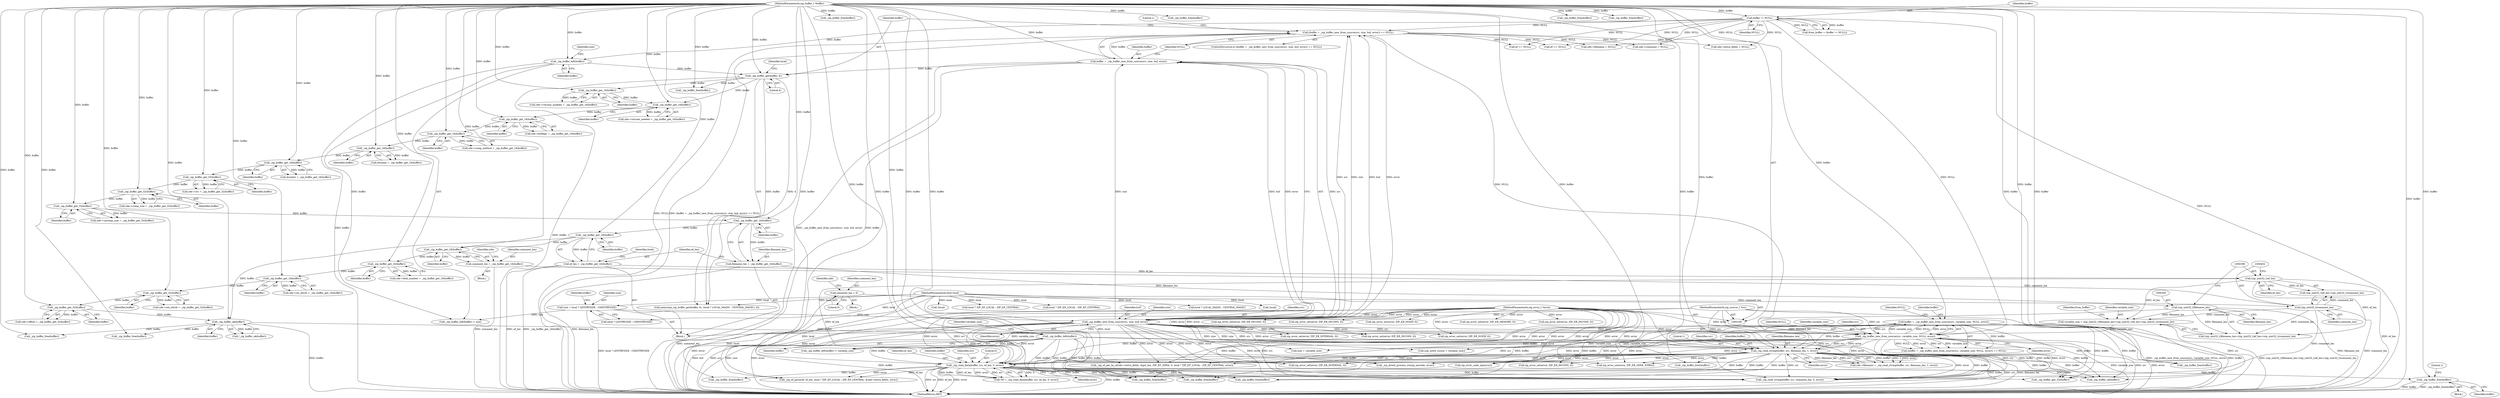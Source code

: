 digraph "0_libzip_2217022b7d1142738656d891e00b3d2d9179b796@API" {
"1000526" [label="(Call,_zip_buffer_free(buffer))"];
"1000511" [label="(Call,_zip_read_data(buffer, src, ef_len, 0, error))"];
"1000426" [label="(Call,buffer = _zip_buffer_new_from_source(src, variable_size, NULL, error))"];
"1000111" [label="(MethodParameterIn,zip_buffer_t *buffer)"];
"1000428" [label="(Call,_zip_buffer_new_from_source(src, variable_size, NULL, error))"];
"1000157" [label="(Call,_zip_buffer_new_from_source(src, size, buf, error))"];
"1000110" [label="(MethodParameterIn,zip_source_t *src)"];
"1000129" [label="(Call,size = local ? LENTRYSIZE : CDENTRYSIZE)"];
"1000112" [label="(MethodParameterIn,bool local)"];
"1000113" [label="(MethodParameterIn,zip_error_t *error)"];
"1000391" [label="(Call,variable_size = (zip_uint32_t)filename_len+(zip_uint32_t)ef_len+(zip_uint32_t)comment_len)"];
"1000394" [label="(Call,(zip_uint32_t)filename_len)"];
"1000261" [label="(Call,filename_len = _zip_buffer_get_16(buffer))"];
"1000263" [label="(Call,_zip_buffer_get_16(buffer))"];
"1000259" [label="(Call,_zip_buffer_get_32(buffer))"];
"1000253" [label="(Call,_zip_buffer_get_32(buffer))"];
"1000247" [label="(Call,_zip_buffer_get_32(buffer))"];
"1000234" [label="(Call,_zip_buffer_get_16(buffer))"];
"1000230" [label="(Call,_zip_buffer_get_16(buffer))"];
"1000226" [label="(Call,_zip_buffer_get_16(buffer))"];
"1000220" [label="(Call,_zip_buffer_get_16(buffer))"];
"1000214" [label="(Call,_zip_buffer_get_16(buffer))"];
"1000202" [label="(Call,_zip_buffer_get_16(buffer))"];
"1000170" [label="(Call,_zip_buffer_get(buffer, 4))"];
"1000140" [label="(Call,_zip_buffer_left(buffer))"];
"1000126" [label="(Call,buffer != NULL)"];
"1000155" [label="(Call,buffer = _zip_buffer_new_from_source(src, size, buf, error))"];
"1000398" [label="(Call,(zip_uint32_t)ef_len)"];
"1000265" [label="(Call,ef_len = _zip_buffer_get_16(buffer))"];
"1000267" [label="(Call,_zip_buffer_get_16(buffer))"];
"1000401" [label="(Call,(zip_uint32_t)comment_len)"];
"1000297" [label="(Call,comment_len = _zip_buffer_get_16(buffer))"];
"1000299" [label="(Call,_zip_buffer_get_16(buffer))"];
"1000272" [label="(Call,comment_len = 0)"];
"1000154" [label="(Call,(buffer = _zip_buffer_new_from_source(src, size, buf, error)) == NULL)"];
"1000445" [label="(Call,_zip_read_string(buffer, src, filename_len, 1, error))"];
"1000409" [label="(Call,_zip_buffer_left(buffer))"];
"1000327" [label="(Call,_zip_buffer_ok(buffer))"];
"1000323" [label="(Call,_zip_buffer_get_32(buffer))"];
"1000317" [label="(Call,_zip_buffer_get_32(buffer))"];
"1000311" [label="(Call,_zip_buffer_get_16(buffer))"];
"1000305" [label="(Call,_zip_buffer_get_16(buffer))"];
"1000432" [label="(Identifier,error)"];
"1000422" [label="(Call,_zip_buffer_free(buffer))"];
"1000227" [label="(Identifier,buffer)"];
"1000433" [label="(Identifier,NULL)"];
"1000171" [label="(Identifier,buffer)"];
"1000141" [label="(Identifier,buffer)"];
"1000307" [label="(Call,zde->int_attrib = _zip_buffer_get_16(buffer))"];
"1000823" [label="(Call,_zip_buffer_free(buffer))"];
"1000160" [label="(Identifier,buf)"];
"1000162" [label="(Identifier,NULL)"];
"1000202" [label="(Call,_zip_buffer_get_16(buffer))"];
"1000129" [label="(Call,size = local ? LENTRYSIZE : CDENTRYSIZE)"];
"1000156" [label="(Identifier,buffer)"];
"1000401" [label="(Call,(zip_uint32_t)comment_len)"];
"1000277" [label="(Identifier,zde)"];
"1000689" [label="(Call,_zip_buffer_free(buffer))"];
"1000330" [label="(Call,zip_error_set(error, ZIP_ER_INTERNAL, 0))"];
"1000327" [label="(Call,_zip_buffer_ok(buffer))"];
"1000518" [label="(Call,ef == NULL)"];
"1000400" [label="(Identifier,ef_len)"];
"1000324" [label="(Identifier,buffer)"];
"1000254" [label="(Identifier,buffer)"];
"1000243" [label="(Call,zde->crc = _zip_buffer_get_32(buffer))"];
"1000300" [label="(Identifier,buffer)"];
"1000210" [label="(Call,zde->version_needed = _zip_buffer_get_16(buffer))"];
"1000157" [label="(Call,_zip_buffer_new_from_source(src, size, buf, error))"];
"1000296" [label="(Block,)"];
"1000448" [label="(Identifier,filename_len)"];
"1000139" [label="(Call,_zip_buffer_left(buffer) < size)"];
"1000431" [label="(Identifier,NULL)"];
"1000159" [label="(Identifier,size)"];
"1000272" [label="(Call,comment_len = 0)"];
"1000859" [label="(Call,size + variable_size)"];
"1000262" [label="(Identifier,filename_len)"];
"1000255" [label="(Call,zde->uncomp_size = _zip_buffer_get_32(buffer))"];
"1000260" [label="(Identifier,buffer)"];
"1000297" [label="(Call,comment_len = _zip_buffer_get_16(buffer))"];
"1000188" [label="(Call,_zip_buffer_free(buffer))"];
"1000221" [label="(Identifier,buffer)"];
"1000267" [label="(Call,_zip_buffer_get_16(buffer))"];
"1000862" [label="(MethodReturn,RET)"];
"1000794" [label="(Call,_zip_buffer_free(buffer))"];
"1000338" [label="(Call,_zip_buffer_free(buffer))"];
"1000301" [label="(Call,zde->disk_number = _zip_buffer_get_16(buffer))"];
"1000328" [label="(Identifier,buffer)"];
"1000326" [label="(Call,!_zip_buffer_ok(buffer))"];
"1000405" [label="(Identifier,from_buffer)"];
"1000527" [label="(Identifier,buffer)"];
"1000471" [label="(Call,_zip_buffer_free(buffer))"];
"1000140" [label="(Call,_zip_buffer_left(buffer))"];
"1000154" [label="(Call,(buffer = _zip_buffer_new_from_source(src, size, buf, error)) == NULL)"];
"1000172" [label="(Literal,4)"];
"1000215" [label="(Identifier,buffer)"];
"1000427" [label="(Identifier,buffer)"];
"1000203" [label="(Identifier,buffer)"];
"1000409" [label="(Call,_zip_buffer_left(buffer))"];
"1000573" [label="(Call,_zip_read_string(buffer, src, comment_len, 0, error))"];
"1000413" [label="(Call,zip_error_set(error, ZIP_ER_INCONS, 0))"];
"1000274" [label="(Literal,0)"];
"1000248" [label="(Identifier,buffer)"];
"1000174" [label="(Identifier,local)"];
"1000234" [label="(Call,_zip_buffer_get_16(buffer))"];
"1000124" [label="(Call,from_buffer = (buffer != NULL))"];
"1000261" [label="(Call,filename_len = _zip_buffer_get_16(buffer))"];
"1000318" [label="(Identifier,buffer)"];
"1000214" [label="(Call,_zip_buffer_get_16(buffer))"];
"1000589" [label="(Call,_zip_buffer_free(buffer))"];
"1000516" [label="(Identifier,error)"];
"1000536" [label="(Call,local ? ZIP_EF_LOCAL : ZIP_EF_CENTRAL)"];
"1000268" [label="(Identifier,buffer)"];
"1000273" [label="(Identifier,comment_len)"];
"1000198" [label="(Call,zde->version_madeby = _zip_buffer_get_16(buffer))"];
"1000450" [label="(Identifier,error)"];
"1000449" [label="(Literal,1)"];
"1000323" [label="(Call,_zip_buffer_get_32(buffer))"];
"1000306" [label="(Identifier,buffer)"];
"1000525" [label="(Block,)"];
"1000127" [label="(Identifier,buffer)"];
"1000513" [label="(Identifier,src)"];
"1000552" [label="(Call,_zip_buffer_free(buffer))"];
"1000408" [label="(Call,_zip_buffer_left(buffer) < variable_size)"];
"1000311" [label="(Call,_zip_buffer_get_16(buffer))"];
"1000266" [label="(Identifier,ef_len)"];
"1000228" [label="(Call,dostime = _zip_buffer_get_16(buffer))"];
"1000270" [label="(Identifier,local)"];
"1000713" [label="(Call,_zip_buffer_free(buffer))"];
"1000170" [label="(Call,_zip_buffer_get(buffer, 4))"];
"1000161" [label="(Identifier,error)"];
"1000610" [label="(Call,zip_error_set(error, ZIP_ER_INCONS, 0))"];
"1000526" [label="(Call,_zip_buffer_free(buffer))"];
"1000777" [label="(Call,_zip_buffer_get_32(buffer))"];
"1000166" [label="(Literal,1)"];
"1000173" [label="(Call,local ? LOCAL_MAGIC : CENTRAL_MAGIC)"];
"1000128" [label="(Identifier,NULL)"];
"1000222" [label="(Call,zde->comp_method = _zip_buffer_get_16(buffer))"];
"1000511" [label="(Call,_zip_read_data(buffer, src, ef_len, 0, error))"];
"1000299" [label="(Call,_zip_buffer_get_16(buffer))"];
"1000376" [label="(Call,zde->filename = NULL)"];
"1000428" [label="(Call,_zip_buffer_new_from_source(src, variable_size, NULL, error))"];
"1000113" [label="(MethodParameterIn,zip_error_t *error)"];
"1000259" [label="(Call,_zip_buffer_get_32(buffer))"];
"1000169" [label="(Call,memcmp(_zip_buffer_get(buffer, 4), (local ? LOCAL_MAGIC : CENTRAL_MAGIC), 4))"];
"1000386" [label="(Call,zde->comment = NULL)"];
"1000515" [label="(Literal,0)"];
"1000235" [label="(Identifier,buffer)"];
"1000196" [label="(Call,!local)"];
"1000425" [label="(Call,(buffer = _zip_buffer_new_from_source(src, variable_size, NULL, error)) == NULL)"];
"1000514" [label="(Identifier,ef_len)"];
"1000144" [label="(Call,zip_error_set(error, ZIP_ER_NOZIP, 0))"];
"1000447" [label="(Identifier,src)"];
"1000841" [label="(Call,_zip_dirent_process_winzip_aes(zde, error))"];
"1000265" [label="(Call,ef_len = _zip_buffer_get_16(buffer))"];
"1000305" [label="(Call,_zip_buffer_get_16(buffer))"];
"1000126" [label="(Call,buffer != NULL)"];
"1000153" [label="(ControlStructure,if ((buffer = _zip_buffer_new_from_source(src, size, buf, error)) == NULL))"];
"1000430" [label="(Identifier,variable_size)"];
"1000394" [label="(Call,(zip_uint32_t)filename_len)"];
"1000303" [label="(Identifier,zde)"];
"1000752" [label="(Call,!local)"];
"1000446" [label="(Identifier,buffer)"];
"1000509" [label="(Call,*ef = _zip_read_data(buffer, src, ef_len, 0, error))"];
"1000492" [label="(Call,zip_error_set(error, ZIP_ER_INCONS, 0))"];
"1000231" [label="(Identifier,buffer)"];
"1000667" [label="(Call,_zip_ef_get_by_id(zde->extra_fields, &got_len, ZIP_EF_ZIP64, 0, local ? ZIP_EF_LOCAL : ZIP_EF_CENTRAL, error))"];
"1000112" [label="(MethodParameterIn,bool local)"];
"1000705" [label="(Call,zip_error_set(error, ZIP_ER_MEMORY, 0))"];
"1000784" [label="(Call,zip_error_set(error, ZIP_ER_INCONS, 0))"];
"1000512" [label="(Identifier,buffer)"];
"1000533" [label="(Call,_zip_ef_parse(ef, ef_len, local ? ZIP_EF_LOCAL : ZIP_EF_CENTRAL, &zde->extra_fields, error))"];
"1000391" [label="(Call,variable_size = (zip_uint32_t)filename_len+(zip_uint32_t)ef_len+(zip_uint32_t)comment_len)"];
"1000131" [label="(Call,local ? LENTRYSIZE : CDENTRYSIZE)"];
"1000249" [label="(Call,zde->comp_size = _zip_buffer_get_32(buffer))"];
"1000429" [label="(Identifier,src)"];
"1000397" [label="(Call,(zip_uint32_t)ef_len+(zip_uint32_t)comment_len)"];
"1000398" [label="(Call,(zip_uint32_t)ef_len)"];
"1000298" [label="(Identifier,comment_len)"];
"1000271" [label="(Block,)"];
"1000111" [label="(MethodParameterIn,zip_buffer_t *buffer)"];
"1000226" [label="(Call,_zip_buffer_get_16(buffer))"];
"1000445" [label="(Call,_zip_read_string(buffer, src, filename_len, 1, error))"];
"1000381" [label="(Call,zde->extra_fields = NULL)"];
"1000459" [label="(Call,zip_error_code_zip(error))"];
"1000530" [label="(Literal,1)"];
"1000142" [label="(Identifier,size)"];
"1000814" [label="(Call,_zip_buffer_free(buffer))"];
"1000130" [label="(Identifier,size)"];
"1000312" [label="(Identifier,buffer)"];
"1000403" [label="(Identifier,comment_len)"];
"1000681" [label="(Call,ef == NULL)"];
"1000253" [label="(Call,_zip_buffer_get_32(buffer))"];
"1000618" [label="(Call,_zip_buffer_free(buffer))"];
"1000832" [label="(Call,zip_error_set(error, ZIP_ER_SEEK, EFBIG))"];
"1000500" [label="(Call,_zip_buffer_free(buffer))"];
"1000317" [label="(Call,_zip_buffer_get_32(buffer))"];
"1000806" [label="(Call,zip_error_set(error, ZIP_ER_INTERNAL, 0))"];
"1000803" [label="(Call,_zip_buffer_ok(buffer))"];
"1000180" [label="(Call,zip_error_set(error, ZIP_ER_NOZIP, 0))"];
"1000232" [label="(Call,dosdate = _zip_buffer_get_16(buffer))"];
"1000396" [label="(Identifier,filename_len)"];
"1000393" [label="(Call,(zip_uint32_t)filename_len+(zip_uint32_t)ef_len+(zip_uint32_t)comment_len)"];
"1000392" [label="(Identifier,variable_size)"];
"1000410" [label="(Identifier,buffer)"];
"1000216" [label="(Call,zde->bitflags = _zip_buffer_get_16(buffer))"];
"1000114" [label="(Block,)"];
"1000441" [label="(Call,zde->filename = _zip_read_string(buffer, src, filename_len, 1, error))"];
"1000264" [label="(Identifier,buffer)"];
"1000313" [label="(Call,zde->ext_attrib = _zip_buffer_get_32(buffer))"];
"1000136" [label="(Identifier,buffer)"];
"1000463" [label="(Call,zip_error_set(error, ZIP_ER_INCONS, 0))"];
"1000247" [label="(Call,_zip_buffer_get_32(buffer))"];
"1000155" [label="(Call,buffer = _zip_buffer_new_from_source(src, size, buf, error))"];
"1000263" [label="(Call,_zip_buffer_get_16(buffer))"];
"1000426" [label="(Call,buffer = _zip_buffer_new_from_source(src, variable_size, NULL, error))"];
"1000220" [label="(Call,_zip_buffer_get_16(buffer))"];
"1000857" [label="(Call,(zip_int64_t)(size + variable_size))"];
"1000158" [label="(Identifier,src)"];
"1000319" [label="(Call,zde->offset = _zip_buffer_get_32(buffer))"];
"1000230" [label="(Call,_zip_buffer_get_16(buffer))"];
"1000675" [label="(Call,local ? ZIP_EF_LOCAL : ZIP_EF_CENTRAL)"];
"1000411" [label="(Identifier,variable_size)"];
"1000110" [label="(MethodParameterIn,zip_source_t *src)"];
"1000526" -> "1000525"  [label="AST: "];
"1000526" -> "1000527"  [label="CFG: "];
"1000527" -> "1000526"  [label="AST: "];
"1000530" -> "1000526"  [label="CFG: "];
"1000526" -> "1000862"  [label="DDG: _zip_buffer_free(buffer)"];
"1000526" -> "1000862"  [label="DDG: buffer"];
"1000511" -> "1000526"  [label="DDG: buffer"];
"1000111" -> "1000526"  [label="DDG: buffer"];
"1000511" -> "1000509"  [label="AST: "];
"1000511" -> "1000516"  [label="CFG: "];
"1000512" -> "1000511"  [label="AST: "];
"1000513" -> "1000511"  [label="AST: "];
"1000514" -> "1000511"  [label="AST: "];
"1000515" -> "1000511"  [label="AST: "];
"1000516" -> "1000511"  [label="AST: "];
"1000509" -> "1000511"  [label="CFG: "];
"1000511" -> "1000862"  [label="DDG: src"];
"1000511" -> "1000862"  [label="DDG: ef_len"];
"1000511" -> "1000862"  [label="DDG: error"];
"1000511" -> "1000862"  [label="DDG: buffer"];
"1000511" -> "1000509"  [label="DDG: 0"];
"1000511" -> "1000509"  [label="DDG: buffer"];
"1000511" -> "1000509"  [label="DDG: ef_len"];
"1000511" -> "1000509"  [label="DDG: error"];
"1000511" -> "1000509"  [label="DDG: src"];
"1000426" -> "1000511"  [label="DDG: buffer"];
"1000445" -> "1000511"  [label="DDG: buffer"];
"1000445" -> "1000511"  [label="DDG: src"];
"1000445" -> "1000511"  [label="DDG: error"];
"1000409" -> "1000511"  [label="DDG: buffer"];
"1000111" -> "1000511"  [label="DDG: buffer"];
"1000157" -> "1000511"  [label="DDG: src"];
"1000157" -> "1000511"  [label="DDG: error"];
"1000428" -> "1000511"  [label="DDG: src"];
"1000428" -> "1000511"  [label="DDG: error"];
"1000110" -> "1000511"  [label="DDG: src"];
"1000398" -> "1000511"  [label="DDG: ef_len"];
"1000113" -> "1000511"  [label="DDG: error"];
"1000511" -> "1000533"  [label="DDG: ef_len"];
"1000511" -> "1000533"  [label="DDG: error"];
"1000511" -> "1000552"  [label="DDG: buffer"];
"1000511" -> "1000573"  [label="DDG: buffer"];
"1000511" -> "1000573"  [label="DDG: src"];
"1000511" -> "1000689"  [label="DDG: buffer"];
"1000511" -> "1000713"  [label="DDG: buffer"];
"1000511" -> "1000777"  [label="DDG: buffer"];
"1000511" -> "1000794"  [label="DDG: buffer"];
"1000511" -> "1000803"  [label="DDG: buffer"];
"1000426" -> "1000425"  [label="AST: "];
"1000426" -> "1000428"  [label="CFG: "];
"1000427" -> "1000426"  [label="AST: "];
"1000428" -> "1000426"  [label="AST: "];
"1000433" -> "1000426"  [label="CFG: "];
"1000426" -> "1000862"  [label="DDG: _zip_buffer_new_from_source(src, variable_size, NULL, error)"];
"1000426" -> "1000862"  [label="DDG: buffer"];
"1000426" -> "1000425"  [label="DDG: buffer"];
"1000111" -> "1000426"  [label="DDG: buffer"];
"1000428" -> "1000426"  [label="DDG: src"];
"1000428" -> "1000426"  [label="DDG: variable_size"];
"1000428" -> "1000426"  [label="DDG: NULL"];
"1000428" -> "1000426"  [label="DDG: error"];
"1000426" -> "1000445"  [label="DDG: buffer"];
"1000426" -> "1000573"  [label="DDG: buffer"];
"1000426" -> "1000689"  [label="DDG: buffer"];
"1000426" -> "1000713"  [label="DDG: buffer"];
"1000426" -> "1000777"  [label="DDG: buffer"];
"1000426" -> "1000794"  [label="DDG: buffer"];
"1000426" -> "1000803"  [label="DDG: buffer"];
"1000111" -> "1000108"  [label="AST: "];
"1000111" -> "1000862"  [label="DDG: buffer"];
"1000111" -> "1000126"  [label="DDG: buffer"];
"1000111" -> "1000140"  [label="DDG: buffer"];
"1000111" -> "1000155"  [label="DDG: buffer"];
"1000111" -> "1000170"  [label="DDG: buffer"];
"1000111" -> "1000188"  [label="DDG: buffer"];
"1000111" -> "1000202"  [label="DDG: buffer"];
"1000111" -> "1000214"  [label="DDG: buffer"];
"1000111" -> "1000220"  [label="DDG: buffer"];
"1000111" -> "1000226"  [label="DDG: buffer"];
"1000111" -> "1000230"  [label="DDG: buffer"];
"1000111" -> "1000234"  [label="DDG: buffer"];
"1000111" -> "1000247"  [label="DDG: buffer"];
"1000111" -> "1000253"  [label="DDG: buffer"];
"1000111" -> "1000259"  [label="DDG: buffer"];
"1000111" -> "1000263"  [label="DDG: buffer"];
"1000111" -> "1000267"  [label="DDG: buffer"];
"1000111" -> "1000299"  [label="DDG: buffer"];
"1000111" -> "1000305"  [label="DDG: buffer"];
"1000111" -> "1000311"  [label="DDG: buffer"];
"1000111" -> "1000317"  [label="DDG: buffer"];
"1000111" -> "1000323"  [label="DDG: buffer"];
"1000111" -> "1000327"  [label="DDG: buffer"];
"1000111" -> "1000338"  [label="DDG: buffer"];
"1000111" -> "1000409"  [label="DDG: buffer"];
"1000111" -> "1000422"  [label="DDG: buffer"];
"1000111" -> "1000445"  [label="DDG: buffer"];
"1000111" -> "1000471"  [label="DDG: buffer"];
"1000111" -> "1000500"  [label="DDG: buffer"];
"1000111" -> "1000552"  [label="DDG: buffer"];
"1000111" -> "1000573"  [label="DDG: buffer"];
"1000111" -> "1000589"  [label="DDG: buffer"];
"1000111" -> "1000618"  [label="DDG: buffer"];
"1000111" -> "1000689"  [label="DDG: buffer"];
"1000111" -> "1000713"  [label="DDG: buffer"];
"1000111" -> "1000777"  [label="DDG: buffer"];
"1000111" -> "1000794"  [label="DDG: buffer"];
"1000111" -> "1000803"  [label="DDG: buffer"];
"1000111" -> "1000814"  [label="DDG: buffer"];
"1000111" -> "1000823"  [label="DDG: buffer"];
"1000428" -> "1000432"  [label="CFG: "];
"1000429" -> "1000428"  [label="AST: "];
"1000430" -> "1000428"  [label="AST: "];
"1000431" -> "1000428"  [label="AST: "];
"1000432" -> "1000428"  [label="AST: "];
"1000428" -> "1000862"  [label="DDG: error"];
"1000428" -> "1000862"  [label="DDG: variable_size"];
"1000428" -> "1000862"  [label="DDG: src"];
"1000428" -> "1000425"  [label="DDG: src"];
"1000428" -> "1000425"  [label="DDG: variable_size"];
"1000428" -> "1000425"  [label="DDG: NULL"];
"1000428" -> "1000425"  [label="DDG: error"];
"1000157" -> "1000428"  [label="DDG: src"];
"1000157" -> "1000428"  [label="DDG: error"];
"1000110" -> "1000428"  [label="DDG: src"];
"1000391" -> "1000428"  [label="DDG: variable_size"];
"1000126" -> "1000428"  [label="DDG: NULL"];
"1000154" -> "1000428"  [label="DDG: NULL"];
"1000113" -> "1000428"  [label="DDG: error"];
"1000428" -> "1000445"  [label="DDG: src"];
"1000428" -> "1000445"  [label="DDG: error"];
"1000428" -> "1000573"  [label="DDG: src"];
"1000428" -> "1000573"  [label="DDG: error"];
"1000428" -> "1000667"  [label="DDG: error"];
"1000428" -> "1000806"  [label="DDG: error"];
"1000428" -> "1000832"  [label="DDG: error"];
"1000428" -> "1000841"  [label="DDG: error"];
"1000428" -> "1000857"  [label="DDG: variable_size"];
"1000428" -> "1000859"  [label="DDG: variable_size"];
"1000157" -> "1000155"  [label="AST: "];
"1000157" -> "1000161"  [label="CFG: "];
"1000158" -> "1000157"  [label="AST: "];
"1000159" -> "1000157"  [label="AST: "];
"1000160" -> "1000157"  [label="AST: "];
"1000161" -> "1000157"  [label="AST: "];
"1000155" -> "1000157"  [label="CFG: "];
"1000157" -> "1000862"  [label="DDG: size"];
"1000157" -> "1000862"  [label="DDG: buf"];
"1000157" -> "1000862"  [label="DDG: src"];
"1000157" -> "1000862"  [label="DDG: error"];
"1000157" -> "1000154"  [label="DDG: src"];
"1000157" -> "1000154"  [label="DDG: size"];
"1000157" -> "1000154"  [label="DDG: buf"];
"1000157" -> "1000154"  [label="DDG: error"];
"1000157" -> "1000155"  [label="DDG: src"];
"1000157" -> "1000155"  [label="DDG: size"];
"1000157" -> "1000155"  [label="DDG: buf"];
"1000157" -> "1000155"  [label="DDG: error"];
"1000110" -> "1000157"  [label="DDG: src"];
"1000129" -> "1000157"  [label="DDG: size"];
"1000113" -> "1000157"  [label="DDG: error"];
"1000157" -> "1000180"  [label="DDG: error"];
"1000157" -> "1000330"  [label="DDG: error"];
"1000157" -> "1000413"  [label="DDG: error"];
"1000157" -> "1000445"  [label="DDG: src"];
"1000157" -> "1000445"  [label="DDG: error"];
"1000157" -> "1000573"  [label="DDG: src"];
"1000157" -> "1000573"  [label="DDG: error"];
"1000157" -> "1000667"  [label="DDG: error"];
"1000157" -> "1000806"  [label="DDG: error"];
"1000157" -> "1000832"  [label="DDG: error"];
"1000157" -> "1000841"  [label="DDG: error"];
"1000157" -> "1000857"  [label="DDG: size"];
"1000157" -> "1000859"  [label="DDG: size"];
"1000110" -> "1000108"  [label="AST: "];
"1000110" -> "1000862"  [label="DDG: src"];
"1000110" -> "1000445"  [label="DDG: src"];
"1000110" -> "1000573"  [label="DDG: src"];
"1000129" -> "1000114"  [label="AST: "];
"1000129" -> "1000131"  [label="CFG: "];
"1000130" -> "1000129"  [label="AST: "];
"1000131" -> "1000129"  [label="AST: "];
"1000136" -> "1000129"  [label="CFG: "];
"1000129" -> "1000862"  [label="DDG: local ? LENTRYSIZE : CDENTRYSIZE"];
"1000112" -> "1000129"  [label="DDG: local"];
"1000129" -> "1000139"  [label="DDG: size"];
"1000112" -> "1000108"  [label="AST: "];
"1000112" -> "1000862"  [label="DDG: local"];
"1000112" -> "1000131"  [label="DDG: local"];
"1000112" -> "1000169"  [label="DDG: local"];
"1000112" -> "1000173"  [label="DDG: local"];
"1000112" -> "1000196"  [label="DDG: local"];
"1000112" -> "1000533"  [label="DDG: local"];
"1000112" -> "1000536"  [label="DDG: local"];
"1000112" -> "1000667"  [label="DDG: local"];
"1000112" -> "1000675"  [label="DDG: local"];
"1000112" -> "1000752"  [label="DDG: local"];
"1000113" -> "1000108"  [label="AST: "];
"1000113" -> "1000862"  [label="DDG: error"];
"1000113" -> "1000144"  [label="DDG: error"];
"1000113" -> "1000180"  [label="DDG: error"];
"1000113" -> "1000330"  [label="DDG: error"];
"1000113" -> "1000413"  [label="DDG: error"];
"1000113" -> "1000445"  [label="DDG: error"];
"1000113" -> "1000459"  [label="DDG: error"];
"1000113" -> "1000463"  [label="DDG: error"];
"1000113" -> "1000492"  [label="DDG: error"];
"1000113" -> "1000533"  [label="DDG: error"];
"1000113" -> "1000573"  [label="DDG: error"];
"1000113" -> "1000610"  [label="DDG: error"];
"1000113" -> "1000667"  [label="DDG: error"];
"1000113" -> "1000705"  [label="DDG: error"];
"1000113" -> "1000784"  [label="DDG: error"];
"1000113" -> "1000806"  [label="DDG: error"];
"1000113" -> "1000832"  [label="DDG: error"];
"1000113" -> "1000841"  [label="DDG: error"];
"1000391" -> "1000114"  [label="AST: "];
"1000391" -> "1000393"  [label="CFG: "];
"1000392" -> "1000391"  [label="AST: "];
"1000393" -> "1000391"  [label="AST: "];
"1000405" -> "1000391"  [label="CFG: "];
"1000391" -> "1000862"  [label="DDG: (zip_uint32_t)filename_len+(zip_uint32_t)ef_len+(zip_uint32_t)comment_len"];
"1000394" -> "1000391"  [label="DDG: filename_len"];
"1000398" -> "1000391"  [label="DDG: ef_len"];
"1000401" -> "1000391"  [label="DDG: comment_len"];
"1000391" -> "1000408"  [label="DDG: variable_size"];
"1000394" -> "1000393"  [label="AST: "];
"1000394" -> "1000396"  [label="CFG: "];
"1000395" -> "1000394"  [label="AST: "];
"1000396" -> "1000394"  [label="AST: "];
"1000399" -> "1000394"  [label="CFG: "];
"1000394" -> "1000862"  [label="DDG: filename_len"];
"1000394" -> "1000393"  [label="DDG: filename_len"];
"1000261" -> "1000394"  [label="DDG: filename_len"];
"1000394" -> "1000445"  [label="DDG: filename_len"];
"1000261" -> "1000114"  [label="AST: "];
"1000261" -> "1000263"  [label="CFG: "];
"1000262" -> "1000261"  [label="AST: "];
"1000263" -> "1000261"  [label="AST: "];
"1000266" -> "1000261"  [label="CFG: "];
"1000261" -> "1000862"  [label="DDG: filename_len"];
"1000263" -> "1000261"  [label="DDG: buffer"];
"1000263" -> "1000264"  [label="CFG: "];
"1000264" -> "1000263"  [label="AST: "];
"1000259" -> "1000263"  [label="DDG: buffer"];
"1000263" -> "1000267"  [label="DDG: buffer"];
"1000259" -> "1000255"  [label="AST: "];
"1000259" -> "1000260"  [label="CFG: "];
"1000260" -> "1000259"  [label="AST: "];
"1000255" -> "1000259"  [label="CFG: "];
"1000259" -> "1000255"  [label="DDG: buffer"];
"1000253" -> "1000259"  [label="DDG: buffer"];
"1000253" -> "1000249"  [label="AST: "];
"1000253" -> "1000254"  [label="CFG: "];
"1000254" -> "1000253"  [label="AST: "];
"1000249" -> "1000253"  [label="CFG: "];
"1000253" -> "1000249"  [label="DDG: buffer"];
"1000247" -> "1000253"  [label="DDG: buffer"];
"1000247" -> "1000243"  [label="AST: "];
"1000247" -> "1000248"  [label="CFG: "];
"1000248" -> "1000247"  [label="AST: "];
"1000243" -> "1000247"  [label="CFG: "];
"1000247" -> "1000243"  [label="DDG: buffer"];
"1000234" -> "1000247"  [label="DDG: buffer"];
"1000234" -> "1000232"  [label="AST: "];
"1000234" -> "1000235"  [label="CFG: "];
"1000235" -> "1000234"  [label="AST: "];
"1000232" -> "1000234"  [label="CFG: "];
"1000234" -> "1000232"  [label="DDG: buffer"];
"1000230" -> "1000234"  [label="DDG: buffer"];
"1000230" -> "1000228"  [label="AST: "];
"1000230" -> "1000231"  [label="CFG: "];
"1000231" -> "1000230"  [label="AST: "];
"1000228" -> "1000230"  [label="CFG: "];
"1000230" -> "1000228"  [label="DDG: buffer"];
"1000226" -> "1000230"  [label="DDG: buffer"];
"1000226" -> "1000222"  [label="AST: "];
"1000226" -> "1000227"  [label="CFG: "];
"1000227" -> "1000226"  [label="AST: "];
"1000222" -> "1000226"  [label="CFG: "];
"1000226" -> "1000222"  [label="DDG: buffer"];
"1000220" -> "1000226"  [label="DDG: buffer"];
"1000220" -> "1000216"  [label="AST: "];
"1000220" -> "1000221"  [label="CFG: "];
"1000221" -> "1000220"  [label="AST: "];
"1000216" -> "1000220"  [label="CFG: "];
"1000220" -> "1000216"  [label="DDG: buffer"];
"1000214" -> "1000220"  [label="DDG: buffer"];
"1000214" -> "1000210"  [label="AST: "];
"1000214" -> "1000215"  [label="CFG: "];
"1000215" -> "1000214"  [label="AST: "];
"1000210" -> "1000214"  [label="CFG: "];
"1000214" -> "1000210"  [label="DDG: buffer"];
"1000202" -> "1000214"  [label="DDG: buffer"];
"1000170" -> "1000214"  [label="DDG: buffer"];
"1000202" -> "1000198"  [label="AST: "];
"1000202" -> "1000203"  [label="CFG: "];
"1000203" -> "1000202"  [label="AST: "];
"1000198" -> "1000202"  [label="CFG: "];
"1000202" -> "1000198"  [label="DDG: buffer"];
"1000170" -> "1000202"  [label="DDG: buffer"];
"1000170" -> "1000169"  [label="AST: "];
"1000170" -> "1000172"  [label="CFG: "];
"1000171" -> "1000170"  [label="AST: "];
"1000172" -> "1000170"  [label="AST: "];
"1000174" -> "1000170"  [label="CFG: "];
"1000170" -> "1000862"  [label="DDG: buffer"];
"1000170" -> "1000169"  [label="DDG: buffer"];
"1000170" -> "1000169"  [label="DDG: 4"];
"1000140" -> "1000170"  [label="DDG: buffer"];
"1000155" -> "1000170"  [label="DDG: buffer"];
"1000170" -> "1000188"  [label="DDG: buffer"];
"1000140" -> "1000139"  [label="AST: "];
"1000140" -> "1000141"  [label="CFG: "];
"1000141" -> "1000140"  [label="AST: "];
"1000142" -> "1000140"  [label="CFG: "];
"1000140" -> "1000862"  [label="DDG: buffer"];
"1000140" -> "1000139"  [label="DDG: buffer"];
"1000126" -> "1000140"  [label="DDG: buffer"];
"1000126" -> "1000124"  [label="AST: "];
"1000126" -> "1000128"  [label="CFG: "];
"1000127" -> "1000126"  [label="AST: "];
"1000128" -> "1000126"  [label="AST: "];
"1000124" -> "1000126"  [label="CFG: "];
"1000126" -> "1000862"  [label="DDG: NULL"];
"1000126" -> "1000124"  [label="DDG: buffer"];
"1000126" -> "1000124"  [label="DDG: NULL"];
"1000126" -> "1000154"  [label="DDG: NULL"];
"1000126" -> "1000376"  [label="DDG: NULL"];
"1000126" -> "1000381"  [label="DDG: NULL"];
"1000126" -> "1000386"  [label="DDG: NULL"];
"1000126" -> "1000518"  [label="DDG: NULL"];
"1000126" -> "1000681"  [label="DDG: NULL"];
"1000155" -> "1000154"  [label="AST: "];
"1000156" -> "1000155"  [label="AST: "];
"1000162" -> "1000155"  [label="CFG: "];
"1000155" -> "1000862"  [label="DDG: _zip_buffer_new_from_source(src, size, buf, error)"];
"1000155" -> "1000862"  [label="DDG: buffer"];
"1000155" -> "1000154"  [label="DDG: buffer"];
"1000398" -> "1000397"  [label="AST: "];
"1000398" -> "1000400"  [label="CFG: "];
"1000399" -> "1000398"  [label="AST: "];
"1000400" -> "1000398"  [label="AST: "];
"1000402" -> "1000398"  [label="CFG: "];
"1000398" -> "1000862"  [label="DDG: ef_len"];
"1000398" -> "1000393"  [label="DDG: ef_len"];
"1000398" -> "1000397"  [label="DDG: ef_len"];
"1000265" -> "1000398"  [label="DDG: ef_len"];
"1000265" -> "1000114"  [label="AST: "];
"1000265" -> "1000267"  [label="CFG: "];
"1000266" -> "1000265"  [label="AST: "];
"1000267" -> "1000265"  [label="AST: "];
"1000270" -> "1000265"  [label="CFG: "];
"1000265" -> "1000862"  [label="DDG: _zip_buffer_get_16(buffer)"];
"1000265" -> "1000862"  [label="DDG: ef_len"];
"1000267" -> "1000265"  [label="DDG: buffer"];
"1000267" -> "1000268"  [label="CFG: "];
"1000268" -> "1000267"  [label="AST: "];
"1000267" -> "1000299"  [label="DDG: buffer"];
"1000267" -> "1000327"  [label="DDG: buffer"];
"1000401" -> "1000397"  [label="AST: "];
"1000401" -> "1000403"  [label="CFG: "];
"1000402" -> "1000401"  [label="AST: "];
"1000403" -> "1000401"  [label="AST: "];
"1000397" -> "1000401"  [label="CFG: "];
"1000401" -> "1000862"  [label="DDG: comment_len"];
"1000401" -> "1000393"  [label="DDG: comment_len"];
"1000401" -> "1000397"  [label="DDG: comment_len"];
"1000297" -> "1000401"  [label="DDG: comment_len"];
"1000272" -> "1000401"  [label="DDG: comment_len"];
"1000401" -> "1000573"  [label="DDG: comment_len"];
"1000297" -> "1000296"  [label="AST: "];
"1000297" -> "1000299"  [label="CFG: "];
"1000298" -> "1000297"  [label="AST: "];
"1000299" -> "1000297"  [label="AST: "];
"1000303" -> "1000297"  [label="CFG: "];
"1000297" -> "1000862"  [label="DDG: comment_len"];
"1000299" -> "1000297"  [label="DDG: buffer"];
"1000299" -> "1000300"  [label="CFG: "];
"1000300" -> "1000299"  [label="AST: "];
"1000299" -> "1000305"  [label="DDG: buffer"];
"1000272" -> "1000271"  [label="AST: "];
"1000272" -> "1000274"  [label="CFG: "];
"1000273" -> "1000272"  [label="AST: "];
"1000274" -> "1000272"  [label="AST: "];
"1000277" -> "1000272"  [label="CFG: "];
"1000272" -> "1000862"  [label="DDG: comment_len"];
"1000154" -> "1000153"  [label="AST: "];
"1000154" -> "1000162"  [label="CFG: "];
"1000162" -> "1000154"  [label="AST: "];
"1000166" -> "1000154"  [label="CFG: "];
"1000171" -> "1000154"  [label="CFG: "];
"1000154" -> "1000862"  [label="DDG: (buffer = _zip_buffer_new_from_source(src, size, buf, error)) == NULL"];
"1000154" -> "1000862"  [label="DDG: NULL"];
"1000154" -> "1000376"  [label="DDG: NULL"];
"1000154" -> "1000381"  [label="DDG: NULL"];
"1000154" -> "1000386"  [label="DDG: NULL"];
"1000154" -> "1000518"  [label="DDG: NULL"];
"1000154" -> "1000681"  [label="DDG: NULL"];
"1000445" -> "1000441"  [label="AST: "];
"1000445" -> "1000450"  [label="CFG: "];
"1000446" -> "1000445"  [label="AST: "];
"1000447" -> "1000445"  [label="AST: "];
"1000448" -> "1000445"  [label="AST: "];
"1000449" -> "1000445"  [label="AST: "];
"1000450" -> "1000445"  [label="AST: "];
"1000441" -> "1000445"  [label="CFG: "];
"1000445" -> "1000862"  [label="DDG: buffer"];
"1000445" -> "1000862"  [label="DDG: src"];
"1000445" -> "1000862"  [label="DDG: filename_len"];
"1000445" -> "1000441"  [label="DDG: buffer"];
"1000445" -> "1000441"  [label="DDG: 1"];
"1000445" -> "1000441"  [label="DDG: error"];
"1000445" -> "1000441"  [label="DDG: filename_len"];
"1000445" -> "1000441"  [label="DDG: src"];
"1000409" -> "1000445"  [label="DDG: buffer"];
"1000445" -> "1000459"  [label="DDG: error"];
"1000445" -> "1000471"  [label="DDG: buffer"];
"1000445" -> "1000492"  [label="DDG: error"];
"1000445" -> "1000500"  [label="DDG: buffer"];
"1000445" -> "1000573"  [label="DDG: buffer"];
"1000445" -> "1000573"  [label="DDG: src"];
"1000445" -> "1000573"  [label="DDG: error"];
"1000445" -> "1000667"  [label="DDG: error"];
"1000445" -> "1000689"  [label="DDG: buffer"];
"1000445" -> "1000713"  [label="DDG: buffer"];
"1000445" -> "1000777"  [label="DDG: buffer"];
"1000445" -> "1000794"  [label="DDG: buffer"];
"1000445" -> "1000803"  [label="DDG: buffer"];
"1000445" -> "1000806"  [label="DDG: error"];
"1000445" -> "1000832"  [label="DDG: error"];
"1000445" -> "1000841"  [label="DDG: error"];
"1000409" -> "1000408"  [label="AST: "];
"1000409" -> "1000410"  [label="CFG: "];
"1000410" -> "1000409"  [label="AST: "];
"1000411" -> "1000409"  [label="CFG: "];
"1000409" -> "1000862"  [label="DDG: buffer"];
"1000409" -> "1000408"  [label="DDG: buffer"];
"1000327" -> "1000409"  [label="DDG: buffer"];
"1000409" -> "1000573"  [label="DDG: buffer"];
"1000409" -> "1000689"  [label="DDG: buffer"];
"1000409" -> "1000713"  [label="DDG: buffer"];
"1000409" -> "1000777"  [label="DDG: buffer"];
"1000409" -> "1000794"  [label="DDG: buffer"];
"1000409" -> "1000803"  [label="DDG: buffer"];
"1000327" -> "1000326"  [label="AST: "];
"1000327" -> "1000328"  [label="CFG: "];
"1000328" -> "1000327"  [label="AST: "];
"1000326" -> "1000327"  [label="CFG: "];
"1000327" -> "1000862"  [label="DDG: buffer"];
"1000327" -> "1000326"  [label="DDG: buffer"];
"1000323" -> "1000327"  [label="DDG: buffer"];
"1000327" -> "1000338"  [label="DDG: buffer"];
"1000327" -> "1000422"  [label="DDG: buffer"];
"1000323" -> "1000319"  [label="AST: "];
"1000323" -> "1000324"  [label="CFG: "];
"1000324" -> "1000323"  [label="AST: "];
"1000319" -> "1000323"  [label="CFG: "];
"1000323" -> "1000319"  [label="DDG: buffer"];
"1000317" -> "1000323"  [label="DDG: buffer"];
"1000317" -> "1000313"  [label="AST: "];
"1000317" -> "1000318"  [label="CFG: "];
"1000318" -> "1000317"  [label="AST: "];
"1000313" -> "1000317"  [label="CFG: "];
"1000317" -> "1000313"  [label="DDG: buffer"];
"1000311" -> "1000317"  [label="DDG: buffer"];
"1000311" -> "1000307"  [label="AST: "];
"1000311" -> "1000312"  [label="CFG: "];
"1000312" -> "1000311"  [label="AST: "];
"1000307" -> "1000311"  [label="CFG: "];
"1000311" -> "1000307"  [label="DDG: buffer"];
"1000305" -> "1000311"  [label="DDG: buffer"];
"1000305" -> "1000301"  [label="AST: "];
"1000305" -> "1000306"  [label="CFG: "];
"1000306" -> "1000305"  [label="AST: "];
"1000301" -> "1000305"  [label="CFG: "];
"1000305" -> "1000301"  [label="DDG: buffer"];
}
